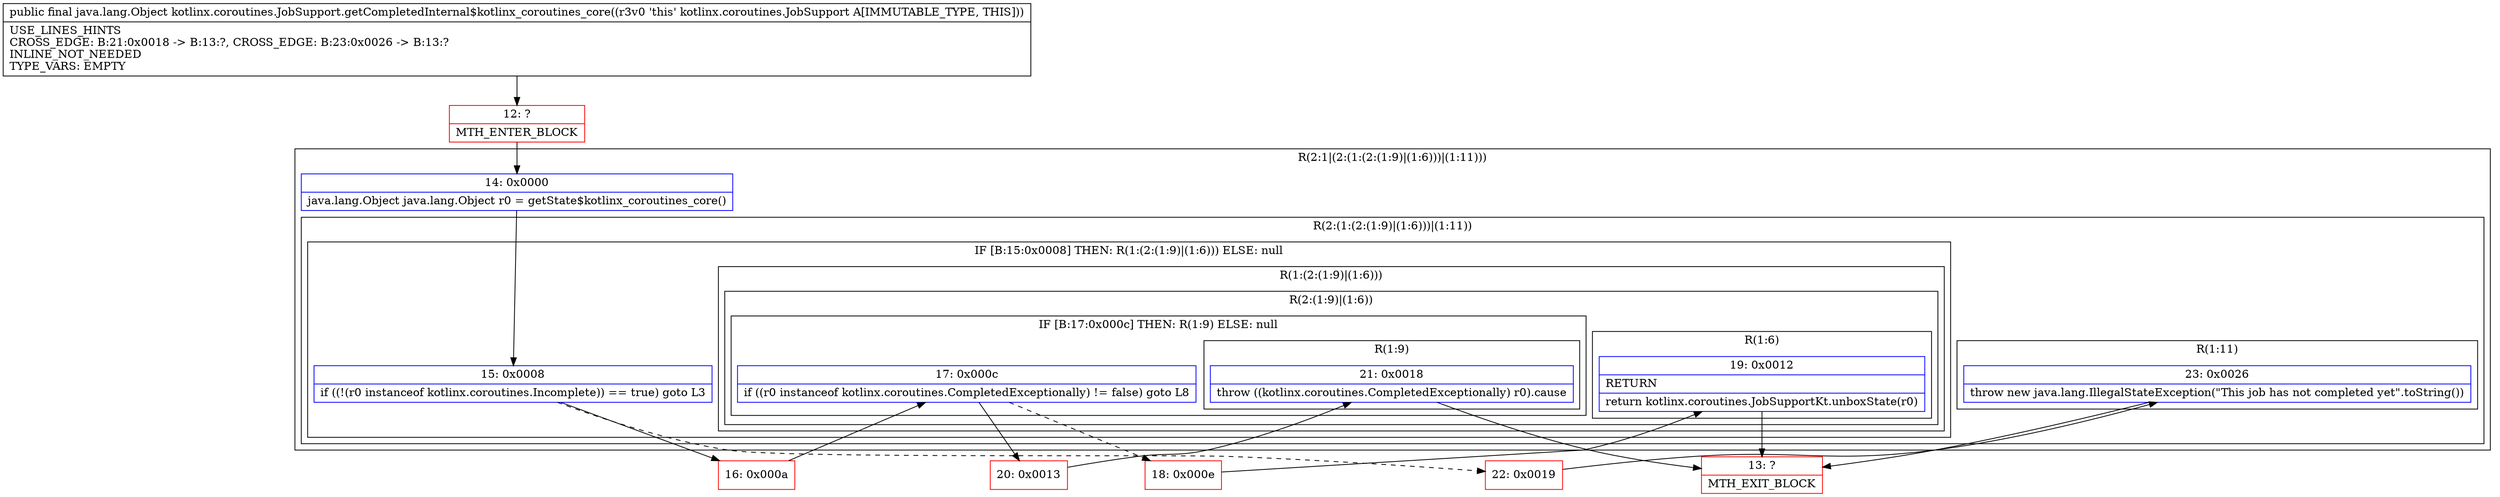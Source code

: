 digraph "CFG forkotlinx.coroutines.JobSupport.getCompletedInternal$kotlinx_coroutines_core()Ljava\/lang\/Object;" {
subgraph cluster_Region_1237963441 {
label = "R(2:1|(2:(1:(2:(1:9)|(1:6)))|(1:11)))";
node [shape=record,color=blue];
Node_14 [shape=record,label="{14\:\ 0x0000|java.lang.Object java.lang.Object r0 = getState$kotlinx_coroutines_core()\l}"];
subgraph cluster_Region_244106652 {
label = "R(2:(1:(2:(1:9)|(1:6)))|(1:11))";
node [shape=record,color=blue];
subgraph cluster_IfRegion_718656585 {
label = "IF [B:15:0x0008] THEN: R(1:(2:(1:9)|(1:6))) ELSE: null";
node [shape=record,color=blue];
Node_15 [shape=record,label="{15\:\ 0x0008|if ((!(r0 instanceof kotlinx.coroutines.Incomplete)) == true) goto L3\l}"];
subgraph cluster_Region_361879797 {
label = "R(1:(2:(1:9)|(1:6)))";
node [shape=record,color=blue];
subgraph cluster_Region_1583682791 {
label = "R(2:(1:9)|(1:6))";
node [shape=record,color=blue];
subgraph cluster_IfRegion_417714236 {
label = "IF [B:17:0x000c] THEN: R(1:9) ELSE: null";
node [shape=record,color=blue];
Node_17 [shape=record,label="{17\:\ 0x000c|if ((r0 instanceof kotlinx.coroutines.CompletedExceptionally) != false) goto L8\l}"];
subgraph cluster_Region_2141479289 {
label = "R(1:9)";
node [shape=record,color=blue];
Node_21 [shape=record,label="{21\:\ 0x0018|throw ((kotlinx.coroutines.CompletedExceptionally) r0).cause\l}"];
}
}
subgraph cluster_Region_2021619814 {
label = "R(1:6)";
node [shape=record,color=blue];
Node_19 [shape=record,label="{19\:\ 0x0012|RETURN\l|return kotlinx.coroutines.JobSupportKt.unboxState(r0)\l}"];
}
}
}
}
subgraph cluster_Region_1182807952 {
label = "R(1:11)";
node [shape=record,color=blue];
Node_23 [shape=record,label="{23\:\ 0x0026|throw new java.lang.IllegalStateException(\"This job has not completed yet\".toString())\l}"];
}
}
}
Node_12 [shape=record,color=red,label="{12\:\ ?|MTH_ENTER_BLOCK\l}"];
Node_16 [shape=record,color=red,label="{16\:\ 0x000a}"];
Node_18 [shape=record,color=red,label="{18\:\ 0x000e}"];
Node_13 [shape=record,color=red,label="{13\:\ ?|MTH_EXIT_BLOCK\l}"];
Node_20 [shape=record,color=red,label="{20\:\ 0x0013}"];
Node_22 [shape=record,color=red,label="{22\:\ 0x0019}"];
MethodNode[shape=record,label="{public final java.lang.Object kotlinx.coroutines.JobSupport.getCompletedInternal$kotlinx_coroutines_core((r3v0 'this' kotlinx.coroutines.JobSupport A[IMMUTABLE_TYPE, THIS]))  | USE_LINES_HINTS\lCROSS_EDGE: B:21:0x0018 \-\> B:13:?, CROSS_EDGE: B:23:0x0026 \-\> B:13:?\lINLINE_NOT_NEEDED\lTYPE_VARS: EMPTY\l}"];
MethodNode -> Node_12;Node_14 -> Node_15;
Node_15 -> Node_16;
Node_15 -> Node_22[style=dashed];
Node_17 -> Node_18[style=dashed];
Node_17 -> Node_20;
Node_21 -> Node_13;
Node_19 -> Node_13;
Node_23 -> Node_13;
Node_12 -> Node_14;
Node_16 -> Node_17;
Node_18 -> Node_19;
Node_20 -> Node_21;
Node_22 -> Node_23;
}

